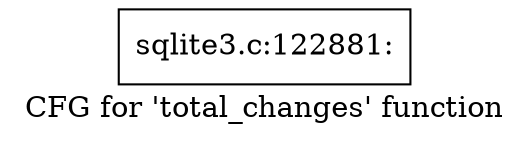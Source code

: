 digraph "CFG for 'total_changes' function" {
	label="CFG for 'total_changes' function";

	Node0x55c0f87f90e0 [shape=record,label="{sqlite3.c:122881:}"];
}
